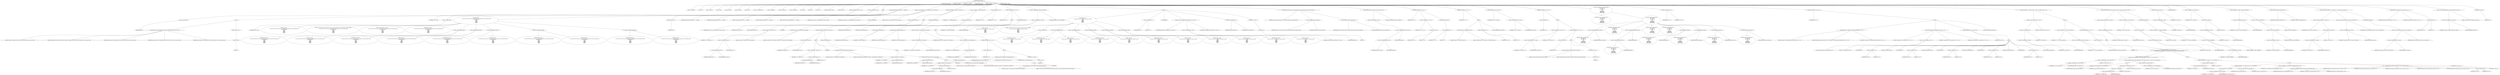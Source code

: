digraph hostapd_notif_assoc {  
"1000117" [label = "(METHOD,hostapd_notif_assoc)" ]
"1000118" [label = "(PARAM,hostapd_data *hapd)" ]
"1000119" [label = "(PARAM,const u8 *addr)" ]
"1000120" [label = "(PARAM,const u8 *req_ies)" ]
"1000121" [label = "(PARAM,size_t req_ies_len)" ]
"1000122" [label = "(PARAM,int reassoc)" ]
"1000123" [label = "(BLOCK,,)" ]
"1000124" [label = "(LOCAL,v10: unsigned int)" ]
"1000125" [label = "(LOCAL,v11: int)" ]
"1000126" [label = "(LOCAL,v13: const u8 *)" ]
"1000127" [label = "(LOCAL,v14: size_t)" ]
"1000128" [label = "(LOCAL,v15: sta_info *)" ]
"1000129" [label = "(LOCAL,v16: sta_info *)" ]
"1000130" [label = "(LOCAL,v17: bool)" ]
"1000131" [label = "(LOCAL,v18: wpa_state_machine *)" ]
"1000132" [label = "(LOCAL,v19: unsigned int)" ]
"1000133" [label = "(LOCAL,v20: unsigned int)" ]
"1000134" [label = "(LOCAL,v21: unsigned int)" ]
"1000135" [label = "(LOCAL,v22: int)" ]
"1000136" [label = "(LOCAL,v23: int)" ]
"1000137" [label = "(LOCAL,v24: u8 *)" ]
"1000138" [label = "(LOCAL,elems: ieee802_11_elems)" ]
"1000139" [label = "(LOCAL,buf: u8 [ 1064 ])" ]
"1000140" [label = "(CONTROL_STRUCTURE,if ( !addr ),if ( !addr ))" ]
"1000141" [label = "(<operator>.logicalNot,!addr)" ]
"1000142" [label = "(IDENTIFIER,addr,!addr)" ]
"1000143" [label = "(BLOCK,,)" ]
"1000144" [label = "(wpa_printf,wpa_printf(2, \"hostapd_notif_assoc: Skip event with no address\", req_ies, req_ies_len, reassoc))" ]
"1000145" [label = "(LITERAL,2,wpa_printf(2, \"hostapd_notif_assoc: Skip event with no address\", req_ies, req_ies_len, reassoc))" ]
"1000146" [label = "(LITERAL,\"hostapd_notif_assoc: Skip event with no address\",wpa_printf(2, \"hostapd_notif_assoc: Skip event with no address\", req_ies, req_ies_len, reassoc))" ]
"1000147" [label = "(IDENTIFIER,req_ies,wpa_printf(2, \"hostapd_notif_assoc: Skip event with no address\", req_ies, req_ies_len, reassoc))" ]
"1000148" [label = "(IDENTIFIER,req_ies_len,wpa_printf(2, \"hostapd_notif_assoc: Skip event with no address\", req_ies, req_ies_len, reassoc))" ]
"1000149" [label = "(IDENTIFIER,reassoc,wpa_printf(2, \"hostapd_notif_assoc: Skip event with no address\", req_ies, req_ies_len, reassoc))" ]
"1000150" [label = "(RETURN,return -1;,return -1;)" ]
"1000151" [label = "(<operator>.minus,-1)" ]
"1000152" [label = "(LITERAL,1,-1)" ]
"1000153" [label = "(<operator>.assignment,v10 = *addr)" ]
"1000154" [label = "(IDENTIFIER,v10,v10 = *addr)" ]
"1000155" [label = "(<operator>.indirection,*addr)" ]
"1000156" [label = "(IDENTIFIER,addr,v10 = *addr)" ]
"1000157" [label = "(BLOCK,,)" ]
"1000158" [label = "(wpa_printf,wpa_printf(\n      2,\n      \"%s: Invalid SA=%02x:%02x:%02x:%02x:%02x:%02x in received indication - ignore this indication silently\",\n      \"hostapd_notif_assoc\",\n      v10,\n      addr[1],\n      addr[2],\n      addr[3],\n      addr[4],\n      addr[5]))" ]
"1000159" [label = "(LITERAL,2,wpa_printf(\n      2,\n      \"%s: Invalid SA=%02x:%02x:%02x:%02x:%02x:%02x in received indication - ignore this indication silently\",\n      \"hostapd_notif_assoc\",\n      v10,\n      addr[1],\n      addr[2],\n      addr[3],\n      addr[4],\n      addr[5]))" ]
"1000160" [label = "(LITERAL,\"%s: Invalid SA=%02x:%02x:%02x:%02x:%02x:%02x in received indication - ignore this indication silently\",wpa_printf(\n      2,\n      \"%s: Invalid SA=%02x:%02x:%02x:%02x:%02x:%02x in received indication - ignore this indication silently\",\n      \"hostapd_notif_assoc\",\n      v10,\n      addr[1],\n      addr[2],\n      addr[3],\n      addr[4],\n      addr[5]))" ]
"1000161" [label = "(LITERAL,\"hostapd_notif_assoc\",wpa_printf(\n      2,\n      \"%s: Invalid SA=%02x:%02x:%02x:%02x:%02x:%02x in received indication - ignore this indication silently\",\n      \"hostapd_notif_assoc\",\n      v10,\n      addr[1],\n      addr[2],\n      addr[3],\n      addr[4],\n      addr[5]))" ]
"1000162" [label = "(IDENTIFIER,v10,wpa_printf(\n      2,\n      \"%s: Invalid SA=%02x:%02x:%02x:%02x:%02x:%02x in received indication - ignore this indication silently\",\n      \"hostapd_notif_assoc\",\n      v10,\n      addr[1],\n      addr[2],\n      addr[3],\n      addr[4],\n      addr[5]))" ]
"1000163" [label = "(<operator>.indirectIndexAccess,addr[1])" ]
"1000164" [label = "(IDENTIFIER,addr,wpa_printf(\n      2,\n      \"%s: Invalid SA=%02x:%02x:%02x:%02x:%02x:%02x in received indication - ignore this indication silently\",\n      \"hostapd_notif_assoc\",\n      v10,\n      addr[1],\n      addr[2],\n      addr[3],\n      addr[4],\n      addr[5]))" ]
"1000165" [label = "(LITERAL,1,wpa_printf(\n      2,\n      \"%s: Invalid SA=%02x:%02x:%02x:%02x:%02x:%02x in received indication - ignore this indication silently\",\n      \"hostapd_notif_assoc\",\n      v10,\n      addr[1],\n      addr[2],\n      addr[3],\n      addr[4],\n      addr[5]))" ]
"1000166" [label = "(<operator>.indirectIndexAccess,addr[2])" ]
"1000167" [label = "(IDENTIFIER,addr,wpa_printf(\n      2,\n      \"%s: Invalid SA=%02x:%02x:%02x:%02x:%02x:%02x in received indication - ignore this indication silently\",\n      \"hostapd_notif_assoc\",\n      v10,\n      addr[1],\n      addr[2],\n      addr[3],\n      addr[4],\n      addr[5]))" ]
"1000168" [label = "(LITERAL,2,wpa_printf(\n      2,\n      \"%s: Invalid SA=%02x:%02x:%02x:%02x:%02x:%02x in received indication - ignore this indication silently\",\n      \"hostapd_notif_assoc\",\n      v10,\n      addr[1],\n      addr[2],\n      addr[3],\n      addr[4],\n      addr[5]))" ]
"1000169" [label = "(<operator>.indirectIndexAccess,addr[3])" ]
"1000170" [label = "(IDENTIFIER,addr,wpa_printf(\n      2,\n      \"%s: Invalid SA=%02x:%02x:%02x:%02x:%02x:%02x in received indication - ignore this indication silently\",\n      \"hostapd_notif_assoc\",\n      v10,\n      addr[1],\n      addr[2],\n      addr[3],\n      addr[4],\n      addr[5]))" ]
"1000171" [label = "(LITERAL,3,wpa_printf(\n      2,\n      \"%s: Invalid SA=%02x:%02x:%02x:%02x:%02x:%02x in received indication - ignore this indication silently\",\n      \"hostapd_notif_assoc\",\n      v10,\n      addr[1],\n      addr[2],\n      addr[3],\n      addr[4],\n      addr[5]))" ]
"1000172" [label = "(<operator>.indirectIndexAccess,addr[4])" ]
"1000173" [label = "(IDENTIFIER,addr,wpa_printf(\n      2,\n      \"%s: Invalid SA=%02x:%02x:%02x:%02x:%02x:%02x in received indication - ignore this indication silently\",\n      \"hostapd_notif_assoc\",\n      v10,\n      addr[1],\n      addr[2],\n      addr[3],\n      addr[4],\n      addr[5]))" ]
"1000174" [label = "(LITERAL,4,wpa_printf(\n      2,\n      \"%s: Invalid SA=%02x:%02x:%02x:%02x:%02x:%02x in received indication - ignore this indication silently\",\n      \"hostapd_notif_assoc\",\n      v10,\n      addr[1],\n      addr[2],\n      addr[3],\n      addr[4],\n      addr[5]))" ]
"1000175" [label = "(<operator>.indirectIndexAccess,addr[5])" ]
"1000176" [label = "(IDENTIFIER,addr,wpa_printf(\n      2,\n      \"%s: Invalid SA=%02x:%02x:%02x:%02x:%02x:%02x in received indication - ignore this indication silently\",\n      \"hostapd_notif_assoc\",\n      v10,\n      addr[1],\n      addr[2],\n      addr[3],\n      addr[4],\n      addr[5]))" ]
"1000177" [label = "(LITERAL,5,wpa_printf(\n      2,\n      \"%s: Invalid SA=%02x:%02x:%02x:%02x:%02x:%02x in received indication - ignore this indication silently\",\n      \"hostapd_notif_assoc\",\n      v10,\n      addr[1],\n      addr[2],\n      addr[3],\n      addr[4],\n      addr[5]))" ]
"1000178" [label = "(RETURN,return 0;,return 0;)" ]
"1000179" [label = "(LITERAL,0,return 0;)" ]
"1000180" [label = "(hostapd_logger,hostapd_logger(hapd, addr, 1u, 2, \"associated\"))" ]
"1000181" [label = "(IDENTIFIER,hapd,hostapd_logger(hapd, addr, 1u, 2, \"associated\"))" ]
"1000182" [label = "(IDENTIFIER,addr,hostapd_logger(hapd, addr, 1u, 2, \"associated\"))" ]
"1000183" [label = "(LITERAL,1u,hostapd_logger(hapd, addr, 1u, 2, \"associated\"))" ]
"1000184" [label = "(LITERAL,2,hostapd_logger(hapd, addr, 1u, 2, \"associated\"))" ]
"1000185" [label = "(LITERAL,\"associated\",hostapd_logger(hapd, addr, 1u, 2, \"associated\"))" ]
"1000186" [label = "(ieee802_11_parse_elems,ieee802_11_parse_elems(req_ies, req_ies_len, &elems, 0))" ]
"1000187" [label = "(IDENTIFIER,req_ies,ieee802_11_parse_elems(req_ies, req_ies_len, &elems, 0))" ]
"1000188" [label = "(IDENTIFIER,req_ies_len,ieee802_11_parse_elems(req_ies, req_ies_len, &elems, 0))" ]
"1000189" [label = "(<operator>.addressOf,&elems)" ]
"1000190" [label = "(IDENTIFIER,elems,ieee802_11_parse_elems(req_ies, req_ies_len, &elems, 0))" ]
"1000191" [label = "(LITERAL,0,ieee802_11_parse_elems(req_ies, req_ies_len, &elems, 0))" ]
"1000192" [label = "(CONTROL_STRUCTURE,if ( elems.wps_ie ),if ( elems.wps_ie ))" ]
"1000193" [label = "(<operator>.fieldAccess,elems.wps_ie)" ]
"1000194" [label = "(IDENTIFIER,elems,if ( elems.wps_ie ))" ]
"1000195" [label = "(FIELD_IDENTIFIER,wps_ie,wps_ie)" ]
"1000196" [label = "(BLOCK,,)" ]
"1000197" [label = "(<operator>.assignment,v13 = elems.wps_ie - 2)" ]
"1000198" [label = "(IDENTIFIER,v13,v13 = elems.wps_ie - 2)" ]
"1000199" [label = "(<operator>.subtraction,elems.wps_ie - 2)" ]
"1000200" [label = "(<operator>.fieldAccess,elems.wps_ie)" ]
"1000201" [label = "(IDENTIFIER,elems,elems.wps_ie - 2)" ]
"1000202" [label = "(FIELD_IDENTIFIER,wps_ie,wps_ie)" ]
"1000203" [label = "(LITERAL,2,elems.wps_ie - 2)" ]
"1000204" [label = "(IDENTIFIER,L,)" ]
"1000205" [label = "(wpa_printf,wpa_printf(2, \"STA included WPS IE in (Re)AssocReq\"))" ]
"1000206" [label = "(LITERAL,2,wpa_printf(2, \"STA included WPS IE in (Re)AssocReq\"))" ]
"1000207" [label = "(LITERAL,\"STA included WPS IE in (Re)AssocReq\",wpa_printf(2, \"STA included WPS IE in (Re)AssocReq\"))" ]
"1000208" [label = "(CONTROL_STRUCTURE,else,else)" ]
"1000209" [label = "(CONTROL_STRUCTURE,if ( elems.rsn_ie ),if ( elems.rsn_ie ))" ]
"1000210" [label = "(<operator>.fieldAccess,elems.rsn_ie)" ]
"1000211" [label = "(IDENTIFIER,elems,if ( elems.rsn_ie ))" ]
"1000212" [label = "(FIELD_IDENTIFIER,rsn_ie,rsn_ie)" ]
"1000213" [label = "(BLOCK,,)" ]
"1000214" [label = "(<operator>.assignment,v13 = elems.rsn_ie - 2)" ]
"1000215" [label = "(IDENTIFIER,v13,v13 = elems.rsn_ie - 2)" ]
"1000216" [label = "(<operator>.subtraction,elems.rsn_ie - 2)" ]
"1000217" [label = "(<operator>.fieldAccess,elems.rsn_ie)" ]
"1000218" [label = "(IDENTIFIER,elems,elems.rsn_ie - 2)" ]
"1000219" [label = "(FIELD_IDENTIFIER,rsn_ie,rsn_ie)" ]
"1000220" [label = "(LITERAL,2,elems.rsn_ie - 2)" ]
"1000221" [label = "(IDENTIFIER,L,)" ]
"1000222" [label = "(wpa_printf,wpa_printf(2, \"STA included RSN IE in (Re)AssocReq\"))" ]
"1000223" [label = "(LITERAL,2,wpa_printf(2, \"STA included RSN IE in (Re)AssocReq\"))" ]
"1000224" [label = "(LITERAL,\"STA included RSN IE in (Re)AssocReq\",wpa_printf(2, \"STA included RSN IE in (Re)AssocReq\"))" ]
"1000225" [label = "(CONTROL_STRUCTURE,else,else)" ]
"1000226" [label = "(BLOCK,,)" ]
"1000227" [label = "(<operator>.assignment,v13 = elems.wpa_ie)" ]
"1000228" [label = "(IDENTIFIER,v13,v13 = elems.wpa_ie)" ]
"1000229" [label = "(<operator>.fieldAccess,elems.wpa_ie)" ]
"1000230" [label = "(IDENTIFIER,elems,v13 = elems.wpa_ie)" ]
"1000231" [label = "(FIELD_IDENTIFIER,wpa_ie,wpa_ie)" ]
"1000232" [label = "(CONTROL_STRUCTURE,if ( elems.wpa_ie ),if ( elems.wpa_ie ))" ]
"1000233" [label = "(<operator>.fieldAccess,elems.wpa_ie)" ]
"1000234" [label = "(IDENTIFIER,elems,if ( elems.wpa_ie ))" ]
"1000235" [label = "(FIELD_IDENTIFIER,wpa_ie,wpa_ie)" ]
"1000236" [label = "(BLOCK,,)" ]
"1000237" [label = "(<operator>.assignment,v13 = elems.wpa_ie - 2)" ]
"1000238" [label = "(IDENTIFIER,v13,v13 = elems.wpa_ie - 2)" ]
"1000239" [label = "(<operator>.subtraction,elems.wpa_ie - 2)" ]
"1000240" [label = "(<operator>.fieldAccess,elems.wpa_ie)" ]
"1000241" [label = "(IDENTIFIER,elems,elems.wpa_ie - 2)" ]
"1000242" [label = "(FIELD_IDENTIFIER,wpa_ie,wpa_ie)" ]
"1000243" [label = "(LITERAL,2,elems.wpa_ie - 2)" ]
"1000244" [label = "(IDENTIFIER,L,)" ]
"1000245" [label = "(wpa_printf,wpa_printf(2, \"STA included WPA IE in (Re)AssocReq\"))" ]
"1000246" [label = "(LITERAL,2,wpa_printf(2, \"STA included WPA IE in (Re)AssocReq\"))" ]
"1000247" [label = "(LITERAL,\"STA included WPA IE in (Re)AssocReq\",wpa_printf(2, \"STA included WPA IE in (Re)AssocReq\"))" ]
"1000248" [label = "(CONTROL_STRUCTURE,else,else)" ]
"1000249" [label = "(BLOCK,,)" ]
"1000250" [label = "(wpa_printf,wpa_printf(2, \"STA did not include WPS/RSN/WPA IE in (Re)AssocReq\"))" ]
"1000251" [label = "(LITERAL,2,wpa_printf(2, \"STA did not include WPS/RSN/WPA IE in (Re)AssocReq\"))" ]
"1000252" [label = "(LITERAL,\"STA did not include WPS/RSN/WPA IE in (Re)AssocReq\",wpa_printf(2, \"STA did not include WPS/RSN/WPA IE in (Re)AssocReq\"))" ]
"1000253" [label = "(IDENTIFIER,L,)" ]
"1000254" [label = "(<operator>.assignment,v15 = ap_get_sta(hapd, addr))" ]
"1000255" [label = "(IDENTIFIER,v15,v15 = ap_get_sta(hapd, addr))" ]
"1000256" [label = "(ap_get_sta,ap_get_sta(hapd, addr))" ]
"1000257" [label = "(IDENTIFIER,hapd,ap_get_sta(hapd, addr))" ]
"1000258" [label = "(IDENTIFIER,addr,ap_get_sta(hapd, addr))" ]
"1000259" [label = "(<operator>.assignment,v16 = v15)" ]
"1000260" [label = "(IDENTIFIER,v16,v16 = v15)" ]
"1000261" [label = "(IDENTIFIER,v15,v16 = v15)" ]
"1000262" [label = "(CONTROL_STRUCTURE,if ( v15 ),if ( v15 ))" ]
"1000263" [label = "(IDENTIFIER,v15,if ( v15 ))" ]
"1000264" [label = "(BLOCK,,)" ]
"1000265" [label = "(register_sysctl,register_sysctl(hapd, v15))" ]
"1000266" [label = "(IDENTIFIER,hapd,register_sysctl(hapd, v15))" ]
"1000267" [label = "(IDENTIFIER,v15,register_sysctl(hapd, v15))" ]
"1000268" [label = "(accounting_sta_stop,accounting_sta_stop(hapd, v16))" ]
"1000269" [label = "(IDENTIFIER,hapd,accounting_sta_stop(hapd, v16))" ]
"1000270" [label = "(IDENTIFIER,v16,accounting_sta_stop(hapd, v16))" ]
"1000271" [label = "(<operator>.assignment,v16->timeout_next = STA_NULLFUNC)" ]
"1000272" [label = "(<operator>.indirectFieldAccess,v16->timeout_next)" ]
"1000273" [label = "(IDENTIFIER,v16,v16->timeout_next = STA_NULLFUNC)" ]
"1000274" [label = "(FIELD_IDENTIFIER,timeout_next,timeout_next)" ]
"1000275" [label = "(IDENTIFIER,STA_NULLFUNC,v16->timeout_next = STA_NULLFUNC)" ]
"1000276" [label = "(CONTROL_STRUCTURE,else,else)" ]
"1000277" [label = "(BLOCK,,)" ]
"1000278" [label = "(<operator>.assignment,v16 = ap_sta_add(hapd, addr))" ]
"1000279" [label = "(IDENTIFIER,v16,v16 = ap_sta_add(hapd, addr))" ]
"1000280" [label = "(ap_sta_add,ap_sta_add(hapd, addr))" ]
"1000281" [label = "(IDENTIFIER,hapd,ap_sta_add(hapd, addr))" ]
"1000282" [label = "(IDENTIFIER,addr,ap_sta_add(hapd, addr))" ]
"1000283" [label = "(CONTROL_STRUCTURE,if ( !v16 ),if ( !v16 ))" ]
"1000284" [label = "(<operator>.logicalNot,!v16)" ]
"1000285" [label = "(IDENTIFIER,v16,!v16)" ]
"1000286" [label = "(BLOCK,,)" ]
"1000287" [label = "(hostapd_drv_sta_disassoc,hostapd_drv_sta_disassoc(hapd, addr, 5))" ]
"1000288" [label = "(IDENTIFIER,hapd,hostapd_drv_sta_disassoc(hapd, addr, 5))" ]
"1000289" [label = "(IDENTIFIER,addr,hostapd_drv_sta_disassoc(hapd, addr, 5))" ]
"1000290" [label = "(LITERAL,5,hostapd_drv_sta_disassoc(hapd, addr, 5))" ]
"1000291" [label = "(RETURN,return -1;,return -1;)" ]
"1000292" [label = "(<operator>.minus,-1)" ]
"1000293" [label = "(LITERAL,1,-1)" ]
"1000294" [label = "(<operators>.assignmentAnd,v16->flags &= 0xFFFECFFF)" ]
"1000295" [label = "(<operator>.indirectFieldAccess,v16->flags)" ]
"1000296" [label = "(IDENTIFIER,v16,v16->flags &= 0xFFFECFFF)" ]
"1000297" [label = "(FIELD_IDENTIFIER,flags,flags)" ]
"1000298" [label = "(LITERAL,0xFFFECFFF,v16->flags &= 0xFFFECFFF)" ]
"1000299" [label = "(BLOCK,,)" ]
"1000300" [label = "(wpa_printf,wpa_printf(\n      3,\n      \"STA %02x:%02x:%02x:%02x:%02x:%02x not allowed to connect\",\n      *addr,\n      addr[1],\n      addr[2],\n      addr[3],\n      addr[4],\n      addr[5]))" ]
"1000301" [label = "(LITERAL,3,wpa_printf(\n      3,\n      \"STA %02x:%02x:%02x:%02x:%02x:%02x not allowed to connect\",\n      *addr,\n      addr[1],\n      addr[2],\n      addr[3],\n      addr[4],\n      addr[5]))" ]
"1000302" [label = "(LITERAL,\"STA %02x:%02x:%02x:%02x:%02x:%02x not allowed to connect\",wpa_printf(\n      3,\n      \"STA %02x:%02x:%02x:%02x:%02x:%02x not allowed to connect\",\n      *addr,\n      addr[1],\n      addr[2],\n      addr[3],\n      addr[4],\n      addr[5]))" ]
"1000303" [label = "(<operator>.indirection,*addr)" ]
"1000304" [label = "(IDENTIFIER,addr,wpa_printf(\n      3,\n      \"STA %02x:%02x:%02x:%02x:%02x:%02x not allowed to connect\",\n      *addr,\n      addr[1],\n      addr[2],\n      addr[3],\n      addr[4],\n      addr[5]))" ]
"1000305" [label = "(<operator>.indirectIndexAccess,addr[1])" ]
"1000306" [label = "(IDENTIFIER,addr,wpa_printf(\n      3,\n      \"STA %02x:%02x:%02x:%02x:%02x:%02x not allowed to connect\",\n      *addr,\n      addr[1],\n      addr[2],\n      addr[3],\n      addr[4],\n      addr[5]))" ]
"1000307" [label = "(LITERAL,1,wpa_printf(\n      3,\n      \"STA %02x:%02x:%02x:%02x:%02x:%02x not allowed to connect\",\n      *addr,\n      addr[1],\n      addr[2],\n      addr[3],\n      addr[4],\n      addr[5]))" ]
"1000308" [label = "(<operator>.indirectIndexAccess,addr[2])" ]
"1000309" [label = "(IDENTIFIER,addr,wpa_printf(\n      3,\n      \"STA %02x:%02x:%02x:%02x:%02x:%02x not allowed to connect\",\n      *addr,\n      addr[1],\n      addr[2],\n      addr[3],\n      addr[4],\n      addr[5]))" ]
"1000310" [label = "(LITERAL,2,wpa_printf(\n      3,\n      \"STA %02x:%02x:%02x:%02x:%02x:%02x not allowed to connect\",\n      *addr,\n      addr[1],\n      addr[2],\n      addr[3],\n      addr[4],\n      addr[5]))" ]
"1000311" [label = "(<operator>.indirectIndexAccess,addr[3])" ]
"1000312" [label = "(IDENTIFIER,addr,wpa_printf(\n      3,\n      \"STA %02x:%02x:%02x:%02x:%02x:%02x not allowed to connect\",\n      *addr,\n      addr[1],\n      addr[2],\n      addr[3],\n      addr[4],\n      addr[5]))" ]
"1000313" [label = "(LITERAL,3,wpa_printf(\n      3,\n      \"STA %02x:%02x:%02x:%02x:%02x:%02x not allowed to connect\",\n      *addr,\n      addr[1],\n      addr[2],\n      addr[3],\n      addr[4],\n      addr[5]))" ]
"1000314" [label = "(<operator>.indirectIndexAccess,addr[4])" ]
"1000315" [label = "(IDENTIFIER,addr,wpa_printf(\n      3,\n      \"STA %02x:%02x:%02x:%02x:%02x:%02x not allowed to connect\",\n      *addr,\n      addr[1],\n      addr[2],\n      addr[3],\n      addr[4],\n      addr[5]))" ]
"1000316" [label = "(LITERAL,4,wpa_printf(\n      3,\n      \"STA %02x:%02x:%02x:%02x:%02x:%02x not allowed to connect\",\n      *addr,\n      addr[1],\n      addr[2],\n      addr[3],\n      addr[4],\n      addr[5]))" ]
"1000317" [label = "(<operator>.indirectIndexAccess,addr[5])" ]
"1000318" [label = "(IDENTIFIER,addr,wpa_printf(\n      3,\n      \"STA %02x:%02x:%02x:%02x:%02x:%02x not allowed to connect\",\n      *addr,\n      addr[1],\n      addr[2],\n      addr[3],\n      addr[4],\n      addr[5]))" ]
"1000319" [label = "(LITERAL,5,wpa_printf(\n      3,\n      \"STA %02x:%02x:%02x:%02x:%02x:%02x not allowed to connect\",\n      *addr,\n      addr[1],\n      addr[2],\n      addr[3],\n      addr[4],\n      addr[5]))" ]
"1000320" [label = "(<operator>.assignment,v23 = 1)" ]
"1000321" [label = "(IDENTIFIER,v23,v23 = 1)" ]
"1000322" [label = "(LITERAL,1,v23 = 1)" ]
"1000323" [label = "(JUMP_TARGET,fail)" ]
"1000324" [label = "(hostapd_drv_sta_disassoc,hostapd_drv_sta_disassoc(hapd, v16->addr, v23))" ]
"1000325" [label = "(IDENTIFIER,hapd,hostapd_drv_sta_disassoc(hapd, v16->addr, v23))" ]
"1000326" [label = "(<operator>.indirectFieldAccess,v16->addr)" ]
"1000327" [label = "(IDENTIFIER,v16,hostapd_drv_sta_disassoc(hapd, v16->addr, v23))" ]
"1000328" [label = "(FIELD_IDENTIFIER,addr,addr)" ]
"1000329" [label = "(IDENTIFIER,v23,hostapd_drv_sta_disassoc(hapd, v16->addr, v23))" ]
"1000330" [label = "(ap_free_sta,ap_free_sta(hapd, v16))" ]
"1000331" [label = "(IDENTIFIER,hapd,ap_free_sta(hapd, v16))" ]
"1000332" [label = "(IDENTIFIER,v16,ap_free_sta(hapd, v16))" ]
"1000333" [label = "(RETURN,return -1;,return -1;)" ]
"1000334" [label = "(<operator>.minus,-1)" ]
"1000335" [label = "(LITERAL,1,-1)" ]
"1000336" [label = "(ap_copy_sta_supp_op_classes,ap_copy_sta_supp_op_classes(v16, elems.supp_op_classes, elems.supp_op_classes_len))" ]
"1000337" [label = "(IDENTIFIER,v16,ap_copy_sta_supp_op_classes(v16, elems.supp_op_classes, elems.supp_op_classes_len))" ]
"1000338" [label = "(<operator>.fieldAccess,elems.supp_op_classes)" ]
"1000339" [label = "(IDENTIFIER,elems,ap_copy_sta_supp_op_classes(v16, elems.supp_op_classes, elems.supp_op_classes_len))" ]
"1000340" [label = "(FIELD_IDENTIFIER,supp_op_classes,supp_op_classes)" ]
"1000341" [label = "(<operator>.fieldAccess,elems.supp_op_classes_len)" ]
"1000342" [label = "(IDENTIFIER,elems,ap_copy_sta_supp_op_classes(v16, elems.supp_op_classes, elems.supp_op_classes_len))" ]
"1000343" [label = "(FIELD_IDENTIFIER,supp_op_classes_len,supp_op_classes_len)" ]
"1000344" [label = "(CONTROL_STRUCTURE,if ( !hapd->conf->wpa ),if ( !hapd->conf->wpa ))" ]
"1000345" [label = "(<operator>.logicalNot,!hapd->conf->wpa)" ]
"1000346" [label = "(<operator>.indirectFieldAccess,hapd->conf->wpa)" ]
"1000347" [label = "(<operator>.indirectFieldAccess,hapd->conf)" ]
"1000348" [label = "(IDENTIFIER,hapd,!hapd->conf->wpa)" ]
"1000349" [label = "(FIELD_IDENTIFIER,conf,conf)" ]
"1000350" [label = "(FIELD_IDENTIFIER,wpa,wpa)" ]
"1000351" [label = "(CONTROL_STRUCTURE,goto LABEL_25;,goto LABEL_25;)" ]
"1000352" [label = "(CONTROL_STRUCTURE,if ( v13 ),if ( v13 ))" ]
"1000353" [label = "(IDENTIFIER,v13,if ( v13 ))" ]
"1000354" [label = "(<operator>.assignment,v17 = v14 == 0)" ]
"1000355" [label = "(IDENTIFIER,v17,v17 = v14 == 0)" ]
"1000356" [label = "(<operator>.equals,v14 == 0)" ]
"1000357" [label = "(IDENTIFIER,v14,v14 == 0)" ]
"1000358" [label = "(LITERAL,0,v14 == 0)" ]
"1000359" [label = "(CONTROL_STRUCTURE,else,else)" ]
"1000360" [label = "(<operator>.assignment,v17 = 1)" ]
"1000361" [label = "(IDENTIFIER,v17,v17 = 1)" ]
"1000362" [label = "(LITERAL,1,v17 = 1)" ]
"1000363" [label = "(CONTROL_STRUCTURE,if ( v17 ),if ( v17 ))" ]
"1000364" [label = "(IDENTIFIER,v17,if ( v17 ))" ]
"1000365" [label = "(BLOCK,,)" ]
"1000366" [label = "(wpa_printf,wpa_printf(2, \"No WPA/RSN IE from STA\"))" ]
"1000367" [label = "(LITERAL,2,wpa_printf(2, \"No WPA/RSN IE from STA\"))" ]
"1000368" [label = "(LITERAL,\"No WPA/RSN IE from STA\",wpa_printf(2, \"No WPA/RSN IE from STA\"))" ]
"1000369" [label = "(<operator>.assignment,v23 = 13)" ]
"1000370" [label = "(IDENTIFIER,v23,v23 = 13)" ]
"1000371" [label = "(LITERAL,13,v23 = 13)" ]
"1000372" [label = "(CONTROL_STRUCTURE,goto fail;,goto fail;)" ]
"1000373" [label = "(<operator>.assignment,v18 = v16->wpa_sm)" ]
"1000374" [label = "(IDENTIFIER,v18,v18 = v16->wpa_sm)" ]
"1000375" [label = "(<operator>.indirectFieldAccess,v16->wpa_sm)" ]
"1000376" [label = "(IDENTIFIER,v16,v18 = v16->wpa_sm)" ]
"1000377" [label = "(FIELD_IDENTIFIER,wpa_sm,wpa_sm)" ]
"1000378" [label = "(CONTROL_STRUCTURE,if ( !v18 ),if ( !v18 ))" ]
"1000379" [label = "(<operator>.logicalNot,!v18)" ]
"1000380" [label = "(IDENTIFIER,v18,!v18)" ]
"1000381" [label = "(BLOCK,,)" ]
"1000382" [label = "(<operator>.assignment,v16->wpa_sm = v18)" ]
"1000383" [label = "(<operator>.indirectFieldAccess,v16->wpa_sm)" ]
"1000384" [label = "(IDENTIFIER,v16,v16->wpa_sm = v18)" ]
"1000385" [label = "(FIELD_IDENTIFIER,wpa_sm,wpa_sm)" ]
"1000386" [label = "(IDENTIFIER,v18,v16->wpa_sm = v18)" ]
"1000387" [label = "(CONTROL_STRUCTURE,if ( !v18 ),if ( !v18 ))" ]
"1000388" [label = "(<operator>.logicalNot,!v18)" ]
"1000389" [label = "(IDENTIFIER,v18,!v18)" ]
"1000390" [label = "(BLOCK,,)" ]
"1000391" [label = "(wpa_printf,wpa_printf(5, \"Failed to initialize WPA state machine\"))" ]
"1000392" [label = "(LITERAL,5,wpa_printf(5, \"Failed to initialize WPA state machine\"))" ]
"1000393" [label = "(LITERAL,\"Failed to initialize WPA state machine\",wpa_printf(5, \"Failed to initialize WPA state machine\"))" ]
"1000394" [label = "(RETURN,return -1;,return -1;)" ]
"1000395" [label = "(<operator>.minus,-1)" ]
"1000396" [label = "(LITERAL,1,-1)" ]
"1000397" [label = "(<operator>.assignment,v19 = wpa_validate_wpa_ie(\n          hapd->wpa_auth,\n          v18,\n          hapd->iface->freq,\n          v13,\n          v14,\n          elems.mdie,\n          elems.mdie_len,\n          elems.owe_dh,\n          elems.owe_dh_len))" ]
"1000398" [label = "(IDENTIFIER,v19,v19 = wpa_validate_wpa_ie(\n          hapd->wpa_auth,\n          v18,\n          hapd->iface->freq,\n          v13,\n          v14,\n          elems.mdie,\n          elems.mdie_len,\n          elems.owe_dh,\n          elems.owe_dh_len))" ]
"1000399" [label = "(wpa_validate_wpa_ie,wpa_validate_wpa_ie(\n          hapd->wpa_auth,\n          v18,\n          hapd->iface->freq,\n          v13,\n          v14,\n          elems.mdie,\n          elems.mdie_len,\n          elems.owe_dh,\n          elems.owe_dh_len))" ]
"1000400" [label = "(<operator>.indirectFieldAccess,hapd->wpa_auth)" ]
"1000401" [label = "(IDENTIFIER,hapd,wpa_validate_wpa_ie(\n          hapd->wpa_auth,\n          v18,\n          hapd->iface->freq,\n          v13,\n          v14,\n          elems.mdie,\n          elems.mdie_len,\n          elems.owe_dh,\n          elems.owe_dh_len))" ]
"1000402" [label = "(FIELD_IDENTIFIER,wpa_auth,wpa_auth)" ]
"1000403" [label = "(IDENTIFIER,v18,wpa_validate_wpa_ie(\n          hapd->wpa_auth,\n          v18,\n          hapd->iface->freq,\n          v13,\n          v14,\n          elems.mdie,\n          elems.mdie_len,\n          elems.owe_dh,\n          elems.owe_dh_len))" ]
"1000404" [label = "(<operator>.indirectFieldAccess,hapd->iface->freq)" ]
"1000405" [label = "(<operator>.indirectFieldAccess,hapd->iface)" ]
"1000406" [label = "(IDENTIFIER,hapd,wpa_validate_wpa_ie(\n          hapd->wpa_auth,\n          v18,\n          hapd->iface->freq,\n          v13,\n          v14,\n          elems.mdie,\n          elems.mdie_len,\n          elems.owe_dh,\n          elems.owe_dh_len))" ]
"1000407" [label = "(FIELD_IDENTIFIER,iface,iface)" ]
"1000408" [label = "(FIELD_IDENTIFIER,freq,freq)" ]
"1000409" [label = "(IDENTIFIER,v13,wpa_validate_wpa_ie(\n          hapd->wpa_auth,\n          v18,\n          hapd->iface->freq,\n          v13,\n          v14,\n          elems.mdie,\n          elems.mdie_len,\n          elems.owe_dh,\n          elems.owe_dh_len))" ]
"1000410" [label = "(IDENTIFIER,v14,wpa_validate_wpa_ie(\n          hapd->wpa_auth,\n          v18,\n          hapd->iface->freq,\n          v13,\n          v14,\n          elems.mdie,\n          elems.mdie_len,\n          elems.owe_dh,\n          elems.owe_dh_len))" ]
"1000411" [label = "(<operator>.fieldAccess,elems.mdie)" ]
"1000412" [label = "(IDENTIFIER,elems,wpa_validate_wpa_ie(\n          hapd->wpa_auth,\n          v18,\n          hapd->iface->freq,\n          v13,\n          v14,\n          elems.mdie,\n          elems.mdie_len,\n          elems.owe_dh,\n          elems.owe_dh_len))" ]
"1000413" [label = "(FIELD_IDENTIFIER,mdie,mdie)" ]
"1000414" [label = "(<operator>.fieldAccess,elems.mdie_len)" ]
"1000415" [label = "(IDENTIFIER,elems,wpa_validate_wpa_ie(\n          hapd->wpa_auth,\n          v18,\n          hapd->iface->freq,\n          v13,\n          v14,\n          elems.mdie,\n          elems.mdie_len,\n          elems.owe_dh,\n          elems.owe_dh_len))" ]
"1000416" [label = "(FIELD_IDENTIFIER,mdie_len,mdie_len)" ]
"1000417" [label = "(<operator>.fieldAccess,elems.owe_dh)" ]
"1000418" [label = "(IDENTIFIER,elems,wpa_validate_wpa_ie(\n          hapd->wpa_auth,\n          v18,\n          hapd->iface->freq,\n          v13,\n          v14,\n          elems.mdie,\n          elems.mdie_len,\n          elems.owe_dh,\n          elems.owe_dh_len))" ]
"1000419" [label = "(FIELD_IDENTIFIER,owe_dh,owe_dh)" ]
"1000420" [label = "(<operator>.fieldAccess,elems.owe_dh_len)" ]
"1000421" [label = "(IDENTIFIER,elems,wpa_validate_wpa_ie(\n          hapd->wpa_auth,\n          v18,\n          hapd->iface->freq,\n          v13,\n          v14,\n          elems.mdie,\n          elems.mdie_len,\n          elems.owe_dh,\n          elems.owe_dh_len))" ]
"1000422" [label = "(FIELD_IDENTIFIER,owe_dh_len,owe_dh_len)" ]
"1000423" [label = "(<operator>.assignment,v20 = v19)" ]
"1000424" [label = "(IDENTIFIER,v20,v20 = v19)" ]
"1000425" [label = "(IDENTIFIER,v19,v20 = v19)" ]
"1000426" [label = "(CONTROL_STRUCTURE,if ( v19 ),if ( v19 ))" ]
"1000427" [label = "(IDENTIFIER,v19,if ( v19 ))" ]
"1000428" [label = "(BLOCK,,)" ]
"1000429" [label = "(wpa_printf,wpa_printf(2, \"WPA/RSN information element rejected? (res %u)\", v19))" ]
"1000430" [label = "(LITERAL,2,wpa_printf(2, \"WPA/RSN information element rejected? (res %u)\", v19))" ]
"1000431" [label = "(LITERAL,\"WPA/RSN information element rejected? (res %u)\",wpa_printf(2, \"WPA/RSN information element rejected? (res %u)\", v19))" ]
"1000432" [label = "(IDENTIFIER,v19,wpa_printf(2, \"WPA/RSN information element rejected? (res %u)\", v19))" ]
"1000433" [label = "(wpa_hexdump,wpa_hexdump(2, (const unsigned __int8 *)\"IE\", v13, v14))" ]
"1000434" [label = "(LITERAL,2,wpa_hexdump(2, (const unsigned __int8 *)\"IE\", v13, v14))" ]
"1000435" [label = "(<operator>.cast,(const unsigned __int8 *)\"IE\")" ]
"1000436" [label = "(UNKNOWN,const unsigned __int8 *,const unsigned __int8 *)" ]
"1000437" [label = "(LITERAL,\"IE\",(const unsigned __int8 *)\"IE\")" ]
"1000438" [label = "(IDENTIFIER,v13,wpa_hexdump(2, (const unsigned __int8 *)\"IE\", v13, v14))" ]
"1000439" [label = "(IDENTIFIER,v14,wpa_hexdump(2, (const unsigned __int8 *)\"IE\", v13, v14))" ]
"1000440" [label = "(CONTROL_STRUCTURE,switch ( v20 ),switch ( v20 ))" ]
"1000441" [label = "(IDENTIFIER,v20,switch ( v20 ))" ]
"1000442" [label = "(BLOCK,,)" ]
"1000443" [label = "(JUMP_TARGET,case 2u)" ]
"1000444" [label = "(<operator>.assignment,v23 = 18)" ]
"1000445" [label = "(IDENTIFIER,v23,v23 = 18)" ]
"1000446" [label = "(LITERAL,18,v23 = 18)" ]
"1000447" [label = "(CONTROL_STRUCTURE,break;,break;)" ]
"1000448" [label = "(JUMP_TARGET,case 3u)" ]
"1000449" [label = "(<operator>.assignment,v23 = 19)" ]
"1000450" [label = "(IDENTIFIER,v23,v23 = 19)" ]
"1000451" [label = "(LITERAL,19,v23 = 19)" ]
"1000452" [label = "(CONTROL_STRUCTURE,break;,break;)" ]
"1000453" [label = "(JUMP_TARGET,case 4u)" ]
"1000454" [label = "(<operator>.assignment,v23 = 20)" ]
"1000455" [label = "(IDENTIFIER,v23,v23 = 20)" ]
"1000456" [label = "(LITERAL,20,v23 = 20)" ]
"1000457" [label = "(CONTROL_STRUCTURE,break;,break;)" ]
"1000458" [label = "(JUMP_TARGET,case 8u)" ]
"1000459" [label = "(<operator>.assignment,v23 = 24)" ]
"1000460" [label = "(IDENTIFIER,v23,v23 = 24)" ]
"1000461" [label = "(LITERAL,24,v23 = 24)" ]
"1000462" [label = "(CONTROL_STRUCTURE,break;,break;)" ]
"1000463" [label = "(JUMP_TARGET,default)" ]
"1000464" [label = "(<operator>.assignment,v23 = 13)" ]
"1000465" [label = "(IDENTIFIER,v23,v23 = 13)" ]
"1000466" [label = "(LITERAL,13,v23 = 13)" ]
"1000467" [label = "(CONTROL_STRUCTURE,break;,break;)" ]
"1000468" [label = "(CONTROL_STRUCTURE,goto fail;,goto fail;)" ]
"1000469" [label = "(CONTROL_STRUCTURE,if ( (v16->flags & 0x402) == 1026 ),if ( (v16->flags & 0x402) == 1026 ))" ]
"1000470" [label = "(<operator>.equals,(v16->flags & 0x402) == 1026)" ]
"1000471" [label = "(<operator>.and,v16->flags & 0x402)" ]
"1000472" [label = "(<operator>.indirectFieldAccess,v16->flags)" ]
"1000473" [label = "(IDENTIFIER,v16,v16->flags & 0x402)" ]
"1000474" [label = "(FIELD_IDENTIFIER,flags,flags)" ]
"1000475" [label = "(LITERAL,0x402,v16->flags & 0x402)" ]
"1000476" [label = "(LITERAL,1026,(v16->flags & 0x402) == 1026)" ]
"1000477" [label = "(BLOCK,,)" ]
"1000478" [label = "(<operator>.assignment,v11 = v16->sa_query_timed_out)" ]
"1000479" [label = "(IDENTIFIER,v11,v11 = v16->sa_query_timed_out)" ]
"1000480" [label = "(<operator>.indirectFieldAccess,v16->sa_query_timed_out)" ]
"1000481" [label = "(IDENTIFIER,v16,v11 = v16->sa_query_timed_out)" ]
"1000482" [label = "(FIELD_IDENTIFIER,sa_query_timed_out,sa_query_timed_out)" ]
"1000483" [label = "(CONTROL_STRUCTURE,if ( !v11 ),if ( !v11 ))" ]
"1000484" [label = "(<operator>.logicalNot,!v11)" ]
"1000485" [label = "(IDENTIFIER,v11,!v11)" ]
"1000486" [label = "(BLOCK,,)" ]
"1000487" [label = "(CONTROL_STRUCTURE,if ( v16->sa_query_count <= 0\n        || (ap_check_sa_query_timeout(hapd, v16), (v16->flags & 0x402) == 1026) && !v16->sa_query_timed_out ),if ( v16->sa_query_count <= 0\n        || (ap_check_sa_query_timeout(hapd, v16), (v16->flags & 0x402) == 1026) && !v16->sa_query_timed_out ))" ]
"1000488" [label = "(<operator>.logicalOr,v16->sa_query_count <= 0\n        || (ap_check_sa_query_timeout(hapd, v16), (v16->flags & 0x402) == 1026) && !v16->sa_query_timed_out)" ]
"1000489" [label = "(<operator>.lessEqualsThan,v16->sa_query_count <= 0)" ]
"1000490" [label = "(<operator>.indirectFieldAccess,v16->sa_query_count)" ]
"1000491" [label = "(IDENTIFIER,v16,v16->sa_query_count <= 0)" ]
"1000492" [label = "(FIELD_IDENTIFIER,sa_query_count,sa_query_count)" ]
"1000493" [label = "(LITERAL,0,v16->sa_query_count <= 0)" ]
"1000494" [label = "(<operator>.logicalAnd,(ap_check_sa_query_timeout(hapd, v16), (v16->flags & 0x402) == 1026) && !v16->sa_query_timed_out)" ]
"1000495" [label = "(BLOCK,,)" ]
"1000496" [label = "(ap_check_sa_query_timeout,ap_check_sa_query_timeout(hapd, v16))" ]
"1000497" [label = "(IDENTIFIER,hapd,ap_check_sa_query_timeout(hapd, v16))" ]
"1000498" [label = "(IDENTIFIER,v16,ap_check_sa_query_timeout(hapd, v16))" ]
"1000499" [label = "(<operator>.equals,(v16->flags & 0x402) == 1026)" ]
"1000500" [label = "(<operator>.and,v16->flags & 0x402)" ]
"1000501" [label = "(<operator>.indirectFieldAccess,v16->flags)" ]
"1000502" [label = "(IDENTIFIER,v16,v16->flags & 0x402)" ]
"1000503" [label = "(FIELD_IDENTIFIER,flags,flags)" ]
"1000504" [label = "(LITERAL,0x402,v16->flags & 0x402)" ]
"1000505" [label = "(LITERAL,1026,(v16->flags & 0x402) == 1026)" ]
"1000506" [label = "(<operator>.logicalNot,!v16->sa_query_timed_out)" ]
"1000507" [label = "(<operator>.indirectFieldAccess,v16->sa_query_timed_out)" ]
"1000508" [label = "(IDENTIFIER,v16,!v16->sa_query_timed_out)" ]
"1000509" [label = "(FIELD_IDENTIFIER,sa_query_timed_out,sa_query_timed_out)" ]
"1000510" [label = "(BLOCK,,)" ]
"1000511" [label = "(CONTROL_STRUCTURE,if ( v16->auth_alg != 2 ),if ( v16->auth_alg != 2 ))" ]
"1000512" [label = "(<operator>.notEquals,v16->auth_alg != 2)" ]
"1000513" [label = "(<operator>.indirectFieldAccess,v16->auth_alg)" ]
"1000514" [label = "(IDENTIFIER,v16,v16->auth_alg != 2)" ]
"1000515" [label = "(FIELD_IDENTIFIER,auth_alg,auth_alg)" ]
"1000516" [label = "(LITERAL,2,v16->auth_alg != 2)" ]
"1000517" [label = "(BLOCK,,)" ]
"1000518" [label = "(CONTROL_STRUCTURE,if ( !v16->sa_query_count ),if ( !v16->sa_query_count ))" ]
"1000519" [label = "(<operator>.logicalNot,!v16->sa_query_count)" ]
"1000520" [label = "(<operator>.indirectFieldAccess,v16->sa_query_count)" ]
"1000521" [label = "(IDENTIFIER,v16,!v16->sa_query_count)" ]
"1000522" [label = "(FIELD_IDENTIFIER,sa_query_count,sa_query_count)" ]
"1000523" [label = "(ap_sta_start_sa_query,ap_sta_start_sa_query(hapd, v16))" ]
"1000524" [label = "(IDENTIFIER,hapd,ap_sta_start_sa_query(hapd, v16))" ]
"1000525" [label = "(IDENTIFIER,v16,ap_sta_start_sa_query(hapd, v16))" ]
"1000526" [label = "(<operator>.assignment,v24 = hostapd_eid_assoc_comeback_time(hapd, v16, buf))" ]
"1000527" [label = "(IDENTIFIER,v24,v24 = hostapd_eid_assoc_comeback_time(hapd, v16, buf))" ]
"1000528" [label = "(hostapd_eid_assoc_comeback_time,hostapd_eid_assoc_comeback_time(hapd, v16, buf))" ]
"1000529" [label = "(IDENTIFIER,hapd,hostapd_eid_assoc_comeback_time(hapd, v16, buf))" ]
"1000530" [label = "(IDENTIFIER,v16,hostapd_eid_assoc_comeback_time(hapd, v16, buf))" ]
"1000531" [label = "(IDENTIFIER,buf,hostapd_eid_assoc_comeback_time(hapd, v16, buf))" ]
"1000532" [label = "(hostapd_sta_assoc,hostapd_sta_assoc(hapd, addr, reassoc, 0x1Eu, buf, v24 - buf))" ]
"1000533" [label = "(IDENTIFIER,hapd,hostapd_sta_assoc(hapd, addr, reassoc, 0x1Eu, buf, v24 - buf))" ]
"1000534" [label = "(IDENTIFIER,addr,hostapd_sta_assoc(hapd, addr, reassoc, 0x1Eu, buf, v24 - buf))" ]
"1000535" [label = "(IDENTIFIER,reassoc,hostapd_sta_assoc(hapd, addr, reassoc, 0x1Eu, buf, v24 - buf))" ]
"1000536" [label = "(LITERAL,0x1Eu,hostapd_sta_assoc(hapd, addr, reassoc, 0x1Eu, buf, v24 - buf))" ]
"1000537" [label = "(IDENTIFIER,buf,hostapd_sta_assoc(hapd, addr, reassoc, 0x1Eu, buf, v24 - buf))" ]
"1000538" [label = "(<operator>.subtraction,v24 - buf)" ]
"1000539" [label = "(IDENTIFIER,v24,v24 - buf)" ]
"1000540" [label = "(IDENTIFIER,buf,v24 - buf)" ]
"1000541" [label = "(RETURN,return v11;,return v11;)" ]
"1000542" [label = "(IDENTIFIER,v11,return v11;)" ]
"1000543" [label = "(CONTROL_STRUCTURE,if ( wpa_auth_uses_mfp(v16->wpa_sm) ),if ( wpa_auth_uses_mfp(v16->wpa_sm) ))" ]
"1000544" [label = "(wpa_auth_uses_mfp,wpa_auth_uses_mfp(v16->wpa_sm))" ]
"1000545" [label = "(<operator>.indirectFieldAccess,v16->wpa_sm)" ]
"1000546" [label = "(IDENTIFIER,v16,wpa_auth_uses_mfp(v16->wpa_sm))" ]
"1000547" [label = "(FIELD_IDENTIFIER,wpa_sm,wpa_sm)" ]
"1000548" [label = "(<operator>.assignment,v21 = v16->flags | 0x400)" ]
"1000549" [label = "(IDENTIFIER,v21,v21 = v16->flags | 0x400)" ]
"1000550" [label = "(<operator>.or,v16->flags | 0x400)" ]
"1000551" [label = "(<operator>.indirectFieldAccess,v16->flags)" ]
"1000552" [label = "(IDENTIFIER,v16,v16->flags | 0x400)" ]
"1000553" [label = "(FIELD_IDENTIFIER,flags,flags)" ]
"1000554" [label = "(LITERAL,0x400,v16->flags | 0x400)" ]
"1000555" [label = "(CONTROL_STRUCTURE,else,else)" ]
"1000556" [label = "(<operator>.assignment,v21 = v16->flags & 0xFFFFFBFF)" ]
"1000557" [label = "(IDENTIFIER,v21,v21 = v16->flags & 0xFFFFFBFF)" ]
"1000558" [label = "(<operator>.and,v16->flags & 0xFFFFFBFF)" ]
"1000559" [label = "(<operator>.indirectFieldAccess,v16->flags)" ]
"1000560" [label = "(IDENTIFIER,v16,v16->flags & 0xFFFFFBFF)" ]
"1000561" [label = "(FIELD_IDENTIFIER,flags,flags)" ]
"1000562" [label = "(LITERAL,0xFFFFFBFF,v16->flags & 0xFFFFFBFF)" ]
"1000563" [label = "(<operator>.assignment,v16->flags = v21)" ]
"1000564" [label = "(<operator>.indirectFieldAccess,v16->flags)" ]
"1000565" [label = "(IDENTIFIER,v16,v16->flags = v21)" ]
"1000566" [label = "(FIELD_IDENTIFIER,flags,flags)" ]
"1000567" [label = "(IDENTIFIER,v21,v16->flags = v21)" ]
"1000568" [label = "(JUMP_TARGET,LABEL_25)" ]
"1000569" [label = "(<operator>.assignment,v22 = v16->flags & 2)" ]
"1000570" [label = "(IDENTIFIER,v22,v22 = v16->flags & 2)" ]
"1000571" [label = "(<operator>.and,v16->flags & 2)" ]
"1000572" [label = "(<operator>.indirectFieldAccess,v16->flags)" ]
"1000573" [label = "(IDENTIFIER,v16,v16->flags & 2)" ]
"1000574" [label = "(FIELD_IDENTIFIER,flags,flags)" ]
"1000575" [label = "(LITERAL,2,v16->flags & 2)" ]
"1000576" [label = "(<operator>.assignment,v16->flags = v16->flags & 0xFFF7FFFF | 3)" ]
"1000577" [label = "(<operator>.indirectFieldAccess,v16->flags)" ]
"1000578" [label = "(IDENTIFIER,v16,v16->flags = v16->flags & 0xFFF7FFFF | 3)" ]
"1000579" [label = "(FIELD_IDENTIFIER,flags,flags)" ]
"1000580" [label = "(<operator>.or,v16->flags & 0xFFF7FFFF | 3)" ]
"1000581" [label = "(<operator>.and,v16->flags & 0xFFF7FFFF)" ]
"1000582" [label = "(<operator>.indirectFieldAccess,v16->flags)" ]
"1000583" [label = "(IDENTIFIER,v16,v16->flags & 0xFFF7FFFF)" ]
"1000584" [label = "(FIELD_IDENTIFIER,flags,flags)" ]
"1000585" [label = "(LITERAL,0xFFF7FFFF,v16->flags & 0xFFF7FFFF)" ]
"1000586" [label = "(LITERAL,3,v16->flags & 0xFFF7FFFF | 3)" ]
"1000587" [label = "(hostapd_set_sta_flags,hostapd_set_sta_flags(hapd, v16))" ]
"1000588" [label = "(IDENTIFIER,hapd,hostapd_set_sta_flags(hapd, v16))" ]
"1000589" [label = "(IDENTIFIER,v16,hostapd_set_sta_flags(hapd, v16))" ]
"1000590" [label = "(CONTROL_STRUCTURE,if ( reassoc && v16->auth_alg == 2 ),if ( reassoc && v16->auth_alg == 2 ))" ]
"1000591" [label = "(<operator>.logicalAnd,reassoc && v16->auth_alg == 2)" ]
"1000592" [label = "(IDENTIFIER,reassoc,reassoc && v16->auth_alg == 2)" ]
"1000593" [label = "(<operator>.equals,v16->auth_alg == 2)" ]
"1000594" [label = "(<operator>.indirectFieldAccess,v16->auth_alg)" ]
"1000595" [label = "(IDENTIFIER,v16,v16->auth_alg == 2)" ]
"1000596" [label = "(FIELD_IDENTIFIER,auth_alg,auth_alg)" ]
"1000597" [label = "(LITERAL,2,v16->auth_alg == 2)" ]
"1000598" [label = "(wpa_auth_sm_event,wpa_auth_sm_event(v16->wpa_sm, WPA_ASSOC_FT))" ]
"1000599" [label = "(<operator>.indirectFieldAccess,v16->wpa_sm)" ]
"1000600" [label = "(IDENTIFIER,v16,wpa_auth_sm_event(v16->wpa_sm, WPA_ASSOC_FT))" ]
"1000601" [label = "(FIELD_IDENTIFIER,wpa_sm,wpa_sm)" ]
"1000602" [label = "(IDENTIFIER,WPA_ASSOC_FT,wpa_auth_sm_event(v16->wpa_sm, WPA_ASSOC_FT))" ]
"1000603" [label = "(CONTROL_STRUCTURE,else,else)" ]
"1000604" [label = "(wpa_auth_sm_event,wpa_auth_sm_event(v16->wpa_sm, WPA_ASSOC))" ]
"1000605" [label = "(<operator>.indirectFieldAccess,v16->wpa_sm)" ]
"1000606" [label = "(IDENTIFIER,v16,wpa_auth_sm_event(v16->wpa_sm, WPA_ASSOC))" ]
"1000607" [label = "(FIELD_IDENTIFIER,wpa_sm,wpa_sm)" ]
"1000608" [label = "(IDENTIFIER,WPA_ASSOC,wpa_auth_sm_event(v16->wpa_sm, WPA_ASSOC))" ]
"1000609" [label = "(hostapd_new_assoc_sta,hostapd_new_assoc_sta(hapd, v16, v22 != 0))" ]
"1000610" [label = "(IDENTIFIER,hapd,hostapd_new_assoc_sta(hapd, v16, v22 != 0))" ]
"1000611" [label = "(IDENTIFIER,v16,hostapd_new_assoc_sta(hapd, v16, v22 != 0))" ]
"1000612" [label = "(<operator>.notEquals,v22 != 0)" ]
"1000613" [label = "(IDENTIFIER,v22,v22 != 0)" ]
"1000614" [label = "(LITERAL,0,v22 != 0)" ]
"1000615" [label = "(ieee802_1x_notify_port_enabled,ieee802_1x_notify_port_enabled(v16->eapol_sm, 1))" ]
"1000616" [label = "(<operator>.indirectFieldAccess,v16->eapol_sm)" ]
"1000617" [label = "(IDENTIFIER,v16,ieee802_1x_notify_port_enabled(v16->eapol_sm, 1))" ]
"1000618" [label = "(FIELD_IDENTIFIER,eapol_sm,eapol_sm)" ]
"1000619" [label = "(LITERAL,1,ieee802_1x_notify_port_enabled(v16->eapol_sm, 1))" ]
"1000620" [label = "(RETURN,return 0;,return 0;)" ]
"1000621" [label = "(LITERAL,0,return 0;)" ]
"1000622" [label = "(METHOD_RETURN,int __fastcall)" ]
  "1000117" -> "1000118" 
  "1000117" -> "1000119" 
  "1000117" -> "1000120" 
  "1000117" -> "1000121" 
  "1000117" -> "1000122" 
  "1000117" -> "1000123" 
  "1000117" -> "1000622" 
  "1000123" -> "1000124" 
  "1000123" -> "1000125" 
  "1000123" -> "1000126" 
  "1000123" -> "1000127" 
  "1000123" -> "1000128" 
  "1000123" -> "1000129" 
  "1000123" -> "1000130" 
  "1000123" -> "1000131" 
  "1000123" -> "1000132" 
  "1000123" -> "1000133" 
  "1000123" -> "1000134" 
  "1000123" -> "1000135" 
  "1000123" -> "1000136" 
  "1000123" -> "1000137" 
  "1000123" -> "1000138" 
  "1000123" -> "1000139" 
  "1000123" -> "1000140" 
  "1000123" -> "1000153" 
  "1000123" -> "1000157" 
  "1000123" -> "1000180" 
  "1000123" -> "1000186" 
  "1000123" -> "1000192" 
  "1000123" -> "1000254" 
  "1000123" -> "1000259" 
  "1000123" -> "1000262" 
  "1000123" -> "1000294" 
  "1000123" -> "1000299" 
  "1000123" -> "1000336" 
  "1000123" -> "1000344" 
  "1000123" -> "1000352" 
  "1000123" -> "1000363" 
  "1000123" -> "1000373" 
  "1000123" -> "1000378" 
  "1000123" -> "1000397" 
  "1000123" -> "1000423" 
  "1000123" -> "1000426" 
  "1000123" -> "1000469" 
  "1000123" -> "1000543" 
  "1000123" -> "1000563" 
  "1000123" -> "1000568" 
  "1000123" -> "1000569" 
  "1000123" -> "1000576" 
  "1000123" -> "1000587" 
  "1000123" -> "1000590" 
  "1000123" -> "1000609" 
  "1000123" -> "1000615" 
  "1000123" -> "1000620" 
  "1000140" -> "1000141" 
  "1000140" -> "1000143" 
  "1000141" -> "1000142" 
  "1000143" -> "1000144" 
  "1000143" -> "1000150" 
  "1000144" -> "1000145" 
  "1000144" -> "1000146" 
  "1000144" -> "1000147" 
  "1000144" -> "1000148" 
  "1000144" -> "1000149" 
  "1000150" -> "1000151" 
  "1000151" -> "1000152" 
  "1000153" -> "1000154" 
  "1000153" -> "1000155" 
  "1000155" -> "1000156" 
  "1000157" -> "1000158" 
  "1000157" -> "1000178" 
  "1000158" -> "1000159" 
  "1000158" -> "1000160" 
  "1000158" -> "1000161" 
  "1000158" -> "1000162" 
  "1000158" -> "1000163" 
  "1000158" -> "1000166" 
  "1000158" -> "1000169" 
  "1000158" -> "1000172" 
  "1000158" -> "1000175" 
  "1000163" -> "1000164" 
  "1000163" -> "1000165" 
  "1000166" -> "1000167" 
  "1000166" -> "1000168" 
  "1000169" -> "1000170" 
  "1000169" -> "1000171" 
  "1000172" -> "1000173" 
  "1000172" -> "1000174" 
  "1000175" -> "1000176" 
  "1000175" -> "1000177" 
  "1000178" -> "1000179" 
  "1000180" -> "1000181" 
  "1000180" -> "1000182" 
  "1000180" -> "1000183" 
  "1000180" -> "1000184" 
  "1000180" -> "1000185" 
  "1000186" -> "1000187" 
  "1000186" -> "1000188" 
  "1000186" -> "1000189" 
  "1000186" -> "1000191" 
  "1000189" -> "1000190" 
  "1000192" -> "1000193" 
  "1000192" -> "1000196" 
  "1000192" -> "1000208" 
  "1000193" -> "1000194" 
  "1000193" -> "1000195" 
  "1000196" -> "1000197" 
  "1000196" -> "1000204" 
  "1000196" -> "1000205" 
  "1000197" -> "1000198" 
  "1000197" -> "1000199" 
  "1000199" -> "1000200" 
  "1000199" -> "1000203" 
  "1000200" -> "1000201" 
  "1000200" -> "1000202" 
  "1000205" -> "1000206" 
  "1000205" -> "1000207" 
  "1000208" -> "1000209" 
  "1000209" -> "1000210" 
  "1000209" -> "1000213" 
  "1000209" -> "1000225" 
  "1000210" -> "1000211" 
  "1000210" -> "1000212" 
  "1000213" -> "1000214" 
  "1000213" -> "1000221" 
  "1000213" -> "1000222" 
  "1000214" -> "1000215" 
  "1000214" -> "1000216" 
  "1000216" -> "1000217" 
  "1000216" -> "1000220" 
  "1000217" -> "1000218" 
  "1000217" -> "1000219" 
  "1000222" -> "1000223" 
  "1000222" -> "1000224" 
  "1000225" -> "1000226" 
  "1000226" -> "1000227" 
  "1000226" -> "1000232" 
  "1000227" -> "1000228" 
  "1000227" -> "1000229" 
  "1000229" -> "1000230" 
  "1000229" -> "1000231" 
  "1000232" -> "1000233" 
  "1000232" -> "1000236" 
  "1000232" -> "1000248" 
  "1000233" -> "1000234" 
  "1000233" -> "1000235" 
  "1000236" -> "1000237" 
  "1000236" -> "1000244" 
  "1000236" -> "1000245" 
  "1000237" -> "1000238" 
  "1000237" -> "1000239" 
  "1000239" -> "1000240" 
  "1000239" -> "1000243" 
  "1000240" -> "1000241" 
  "1000240" -> "1000242" 
  "1000245" -> "1000246" 
  "1000245" -> "1000247" 
  "1000248" -> "1000249" 
  "1000249" -> "1000250" 
  "1000249" -> "1000253" 
  "1000250" -> "1000251" 
  "1000250" -> "1000252" 
  "1000254" -> "1000255" 
  "1000254" -> "1000256" 
  "1000256" -> "1000257" 
  "1000256" -> "1000258" 
  "1000259" -> "1000260" 
  "1000259" -> "1000261" 
  "1000262" -> "1000263" 
  "1000262" -> "1000264" 
  "1000262" -> "1000276" 
  "1000264" -> "1000265" 
  "1000264" -> "1000268" 
  "1000264" -> "1000271" 
  "1000265" -> "1000266" 
  "1000265" -> "1000267" 
  "1000268" -> "1000269" 
  "1000268" -> "1000270" 
  "1000271" -> "1000272" 
  "1000271" -> "1000275" 
  "1000272" -> "1000273" 
  "1000272" -> "1000274" 
  "1000276" -> "1000277" 
  "1000277" -> "1000278" 
  "1000277" -> "1000283" 
  "1000278" -> "1000279" 
  "1000278" -> "1000280" 
  "1000280" -> "1000281" 
  "1000280" -> "1000282" 
  "1000283" -> "1000284" 
  "1000283" -> "1000286" 
  "1000284" -> "1000285" 
  "1000286" -> "1000287" 
  "1000286" -> "1000291" 
  "1000287" -> "1000288" 
  "1000287" -> "1000289" 
  "1000287" -> "1000290" 
  "1000291" -> "1000292" 
  "1000292" -> "1000293" 
  "1000294" -> "1000295" 
  "1000294" -> "1000298" 
  "1000295" -> "1000296" 
  "1000295" -> "1000297" 
  "1000299" -> "1000300" 
  "1000299" -> "1000320" 
  "1000299" -> "1000323" 
  "1000299" -> "1000324" 
  "1000299" -> "1000330" 
  "1000299" -> "1000333" 
  "1000300" -> "1000301" 
  "1000300" -> "1000302" 
  "1000300" -> "1000303" 
  "1000300" -> "1000305" 
  "1000300" -> "1000308" 
  "1000300" -> "1000311" 
  "1000300" -> "1000314" 
  "1000300" -> "1000317" 
  "1000303" -> "1000304" 
  "1000305" -> "1000306" 
  "1000305" -> "1000307" 
  "1000308" -> "1000309" 
  "1000308" -> "1000310" 
  "1000311" -> "1000312" 
  "1000311" -> "1000313" 
  "1000314" -> "1000315" 
  "1000314" -> "1000316" 
  "1000317" -> "1000318" 
  "1000317" -> "1000319" 
  "1000320" -> "1000321" 
  "1000320" -> "1000322" 
  "1000324" -> "1000325" 
  "1000324" -> "1000326" 
  "1000324" -> "1000329" 
  "1000326" -> "1000327" 
  "1000326" -> "1000328" 
  "1000330" -> "1000331" 
  "1000330" -> "1000332" 
  "1000333" -> "1000334" 
  "1000334" -> "1000335" 
  "1000336" -> "1000337" 
  "1000336" -> "1000338" 
  "1000336" -> "1000341" 
  "1000338" -> "1000339" 
  "1000338" -> "1000340" 
  "1000341" -> "1000342" 
  "1000341" -> "1000343" 
  "1000344" -> "1000345" 
  "1000344" -> "1000351" 
  "1000345" -> "1000346" 
  "1000346" -> "1000347" 
  "1000346" -> "1000350" 
  "1000347" -> "1000348" 
  "1000347" -> "1000349" 
  "1000352" -> "1000353" 
  "1000352" -> "1000354" 
  "1000352" -> "1000359" 
  "1000354" -> "1000355" 
  "1000354" -> "1000356" 
  "1000356" -> "1000357" 
  "1000356" -> "1000358" 
  "1000359" -> "1000360" 
  "1000360" -> "1000361" 
  "1000360" -> "1000362" 
  "1000363" -> "1000364" 
  "1000363" -> "1000365" 
  "1000365" -> "1000366" 
  "1000365" -> "1000369" 
  "1000365" -> "1000372" 
  "1000366" -> "1000367" 
  "1000366" -> "1000368" 
  "1000369" -> "1000370" 
  "1000369" -> "1000371" 
  "1000373" -> "1000374" 
  "1000373" -> "1000375" 
  "1000375" -> "1000376" 
  "1000375" -> "1000377" 
  "1000378" -> "1000379" 
  "1000378" -> "1000381" 
  "1000379" -> "1000380" 
  "1000381" -> "1000382" 
  "1000381" -> "1000387" 
  "1000382" -> "1000383" 
  "1000382" -> "1000386" 
  "1000383" -> "1000384" 
  "1000383" -> "1000385" 
  "1000387" -> "1000388" 
  "1000387" -> "1000390" 
  "1000388" -> "1000389" 
  "1000390" -> "1000391" 
  "1000390" -> "1000394" 
  "1000391" -> "1000392" 
  "1000391" -> "1000393" 
  "1000394" -> "1000395" 
  "1000395" -> "1000396" 
  "1000397" -> "1000398" 
  "1000397" -> "1000399" 
  "1000399" -> "1000400" 
  "1000399" -> "1000403" 
  "1000399" -> "1000404" 
  "1000399" -> "1000409" 
  "1000399" -> "1000410" 
  "1000399" -> "1000411" 
  "1000399" -> "1000414" 
  "1000399" -> "1000417" 
  "1000399" -> "1000420" 
  "1000400" -> "1000401" 
  "1000400" -> "1000402" 
  "1000404" -> "1000405" 
  "1000404" -> "1000408" 
  "1000405" -> "1000406" 
  "1000405" -> "1000407" 
  "1000411" -> "1000412" 
  "1000411" -> "1000413" 
  "1000414" -> "1000415" 
  "1000414" -> "1000416" 
  "1000417" -> "1000418" 
  "1000417" -> "1000419" 
  "1000420" -> "1000421" 
  "1000420" -> "1000422" 
  "1000423" -> "1000424" 
  "1000423" -> "1000425" 
  "1000426" -> "1000427" 
  "1000426" -> "1000428" 
  "1000428" -> "1000429" 
  "1000428" -> "1000433" 
  "1000428" -> "1000440" 
  "1000428" -> "1000468" 
  "1000429" -> "1000430" 
  "1000429" -> "1000431" 
  "1000429" -> "1000432" 
  "1000433" -> "1000434" 
  "1000433" -> "1000435" 
  "1000433" -> "1000438" 
  "1000433" -> "1000439" 
  "1000435" -> "1000436" 
  "1000435" -> "1000437" 
  "1000440" -> "1000441" 
  "1000440" -> "1000442" 
  "1000442" -> "1000443" 
  "1000442" -> "1000444" 
  "1000442" -> "1000447" 
  "1000442" -> "1000448" 
  "1000442" -> "1000449" 
  "1000442" -> "1000452" 
  "1000442" -> "1000453" 
  "1000442" -> "1000454" 
  "1000442" -> "1000457" 
  "1000442" -> "1000458" 
  "1000442" -> "1000459" 
  "1000442" -> "1000462" 
  "1000442" -> "1000463" 
  "1000442" -> "1000464" 
  "1000442" -> "1000467" 
  "1000444" -> "1000445" 
  "1000444" -> "1000446" 
  "1000449" -> "1000450" 
  "1000449" -> "1000451" 
  "1000454" -> "1000455" 
  "1000454" -> "1000456" 
  "1000459" -> "1000460" 
  "1000459" -> "1000461" 
  "1000464" -> "1000465" 
  "1000464" -> "1000466" 
  "1000469" -> "1000470" 
  "1000469" -> "1000477" 
  "1000470" -> "1000471" 
  "1000470" -> "1000476" 
  "1000471" -> "1000472" 
  "1000471" -> "1000475" 
  "1000472" -> "1000473" 
  "1000472" -> "1000474" 
  "1000477" -> "1000478" 
  "1000477" -> "1000483" 
  "1000478" -> "1000479" 
  "1000478" -> "1000480" 
  "1000480" -> "1000481" 
  "1000480" -> "1000482" 
  "1000483" -> "1000484" 
  "1000483" -> "1000486" 
  "1000484" -> "1000485" 
  "1000486" -> "1000487" 
  "1000487" -> "1000488" 
  "1000487" -> "1000510" 
  "1000488" -> "1000489" 
  "1000488" -> "1000494" 
  "1000489" -> "1000490" 
  "1000489" -> "1000493" 
  "1000490" -> "1000491" 
  "1000490" -> "1000492" 
  "1000494" -> "1000495" 
  "1000494" -> "1000506" 
  "1000495" -> "1000496" 
  "1000495" -> "1000499" 
  "1000496" -> "1000497" 
  "1000496" -> "1000498" 
  "1000499" -> "1000500" 
  "1000499" -> "1000505" 
  "1000500" -> "1000501" 
  "1000500" -> "1000504" 
  "1000501" -> "1000502" 
  "1000501" -> "1000503" 
  "1000506" -> "1000507" 
  "1000507" -> "1000508" 
  "1000507" -> "1000509" 
  "1000510" -> "1000511" 
  "1000511" -> "1000512" 
  "1000511" -> "1000517" 
  "1000512" -> "1000513" 
  "1000512" -> "1000516" 
  "1000513" -> "1000514" 
  "1000513" -> "1000515" 
  "1000517" -> "1000518" 
  "1000517" -> "1000526" 
  "1000517" -> "1000532" 
  "1000517" -> "1000541" 
  "1000518" -> "1000519" 
  "1000518" -> "1000523" 
  "1000519" -> "1000520" 
  "1000520" -> "1000521" 
  "1000520" -> "1000522" 
  "1000523" -> "1000524" 
  "1000523" -> "1000525" 
  "1000526" -> "1000527" 
  "1000526" -> "1000528" 
  "1000528" -> "1000529" 
  "1000528" -> "1000530" 
  "1000528" -> "1000531" 
  "1000532" -> "1000533" 
  "1000532" -> "1000534" 
  "1000532" -> "1000535" 
  "1000532" -> "1000536" 
  "1000532" -> "1000537" 
  "1000532" -> "1000538" 
  "1000538" -> "1000539" 
  "1000538" -> "1000540" 
  "1000541" -> "1000542" 
  "1000543" -> "1000544" 
  "1000543" -> "1000548" 
  "1000543" -> "1000555" 
  "1000544" -> "1000545" 
  "1000545" -> "1000546" 
  "1000545" -> "1000547" 
  "1000548" -> "1000549" 
  "1000548" -> "1000550" 
  "1000550" -> "1000551" 
  "1000550" -> "1000554" 
  "1000551" -> "1000552" 
  "1000551" -> "1000553" 
  "1000555" -> "1000556" 
  "1000556" -> "1000557" 
  "1000556" -> "1000558" 
  "1000558" -> "1000559" 
  "1000558" -> "1000562" 
  "1000559" -> "1000560" 
  "1000559" -> "1000561" 
  "1000563" -> "1000564" 
  "1000563" -> "1000567" 
  "1000564" -> "1000565" 
  "1000564" -> "1000566" 
  "1000569" -> "1000570" 
  "1000569" -> "1000571" 
  "1000571" -> "1000572" 
  "1000571" -> "1000575" 
  "1000572" -> "1000573" 
  "1000572" -> "1000574" 
  "1000576" -> "1000577" 
  "1000576" -> "1000580" 
  "1000577" -> "1000578" 
  "1000577" -> "1000579" 
  "1000580" -> "1000581" 
  "1000580" -> "1000586" 
  "1000581" -> "1000582" 
  "1000581" -> "1000585" 
  "1000582" -> "1000583" 
  "1000582" -> "1000584" 
  "1000587" -> "1000588" 
  "1000587" -> "1000589" 
  "1000590" -> "1000591" 
  "1000590" -> "1000598" 
  "1000590" -> "1000603" 
  "1000591" -> "1000592" 
  "1000591" -> "1000593" 
  "1000593" -> "1000594" 
  "1000593" -> "1000597" 
  "1000594" -> "1000595" 
  "1000594" -> "1000596" 
  "1000598" -> "1000599" 
  "1000598" -> "1000602" 
  "1000599" -> "1000600" 
  "1000599" -> "1000601" 
  "1000603" -> "1000604" 
  "1000604" -> "1000605" 
  "1000604" -> "1000608" 
  "1000605" -> "1000606" 
  "1000605" -> "1000607" 
  "1000609" -> "1000610" 
  "1000609" -> "1000611" 
  "1000609" -> "1000612" 
  "1000612" -> "1000613" 
  "1000612" -> "1000614" 
  "1000615" -> "1000616" 
  "1000615" -> "1000619" 
  "1000616" -> "1000617" 
  "1000616" -> "1000618" 
  "1000620" -> "1000621" 
}
